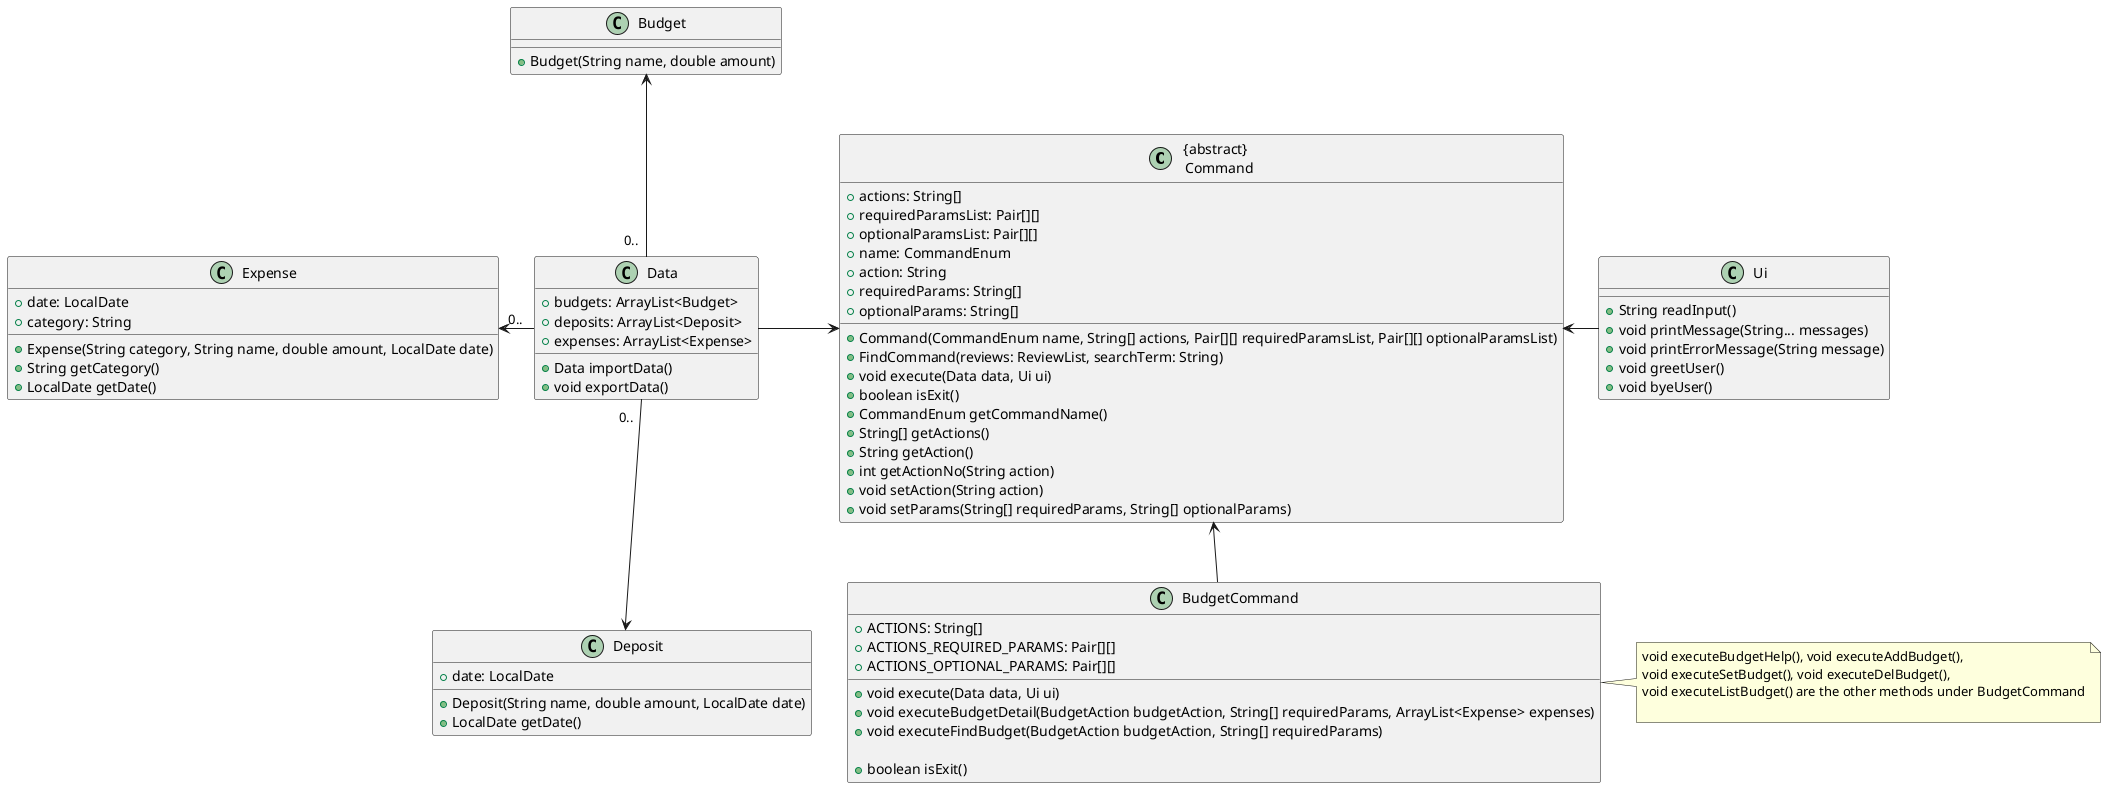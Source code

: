 @startuml




class "{abstract} \n Command"  {
         +actions: String[]
         +requiredParamsList: Pair[][]
         +optionalParamsList: Pair[][]
         +name: CommandEnum
         +action: String
         +requiredParams: String[]
         +optionalParams: String[]

         +Command(CommandEnum name, String[] actions, Pair[][] requiredParamsList, Pair[][] optionalParamsList)
         +FindCommand(reviews: ReviewList, searchTerm: String)
         +void execute(Data data, Ui ui)
         +boolean isExit()
         +CommandEnum getCommandName()
            +String[] getActions()
            +String getAction()
            +int getActionNo(String action)
            +void setAction(String action)
            +void setParams(String[] requiredParams, String[] optionalParams)

}


class BudgetCommand {
    +ACTIONS: String[]
    +ACTIONS_REQUIRED_PARAMS: Pair[][]
    +ACTIONS_OPTIONAL_PARAMS: Pair[][]
     +void execute(Data data, Ui ui)
     +void executeBudgetDetail(BudgetAction budgetAction, String[] requiredParams, ArrayList<Expense> expenses)


     +void executeFindBudget(BudgetAction budgetAction, String[] requiredParams)

     +boolean isExit()
}

note right
 void executeBudgetHelp(), void executeAddBudget(),
 void executeSetBudget(), void executeDelBudget(),
 void executeListBudget() are the other methods under BudgetCommand

end note

class Data {
+ budgets: ArrayList<Budget>
+ deposits: ArrayList<Deposit>
+ expenses: ArrayList<Expense>
+ Data importData()
+ void exportData()

}

class Ui {
+ String readInput()
+ void printMessage(String... messages)
+ void printErrorMessage(String message)
+ void greetUser()
+ void byeUser()
}

class Budget {
    +Budget(String name, double amount)
}

class Expense {
    +date: LocalDate
    +category: String
    +Expense(String category, String name, double amount, LocalDate date)
    +String getCategory()
    +LocalDate getDate()
}

class Deposit {
    +date: LocalDate
    +Deposit(String name, double amount, LocalDate date)
    +LocalDate getDate()
}






"{abstract} \n Command" <-down- BudgetCommand
"{abstract} \n Command" <-right- Ui
"{abstract} \n Command" <-left- Data


"Budget" <-down-"\n0..  " Data
"Expense" <-right "0.. "Data
"Deposit" <-up-"0..  " Data



@enduml